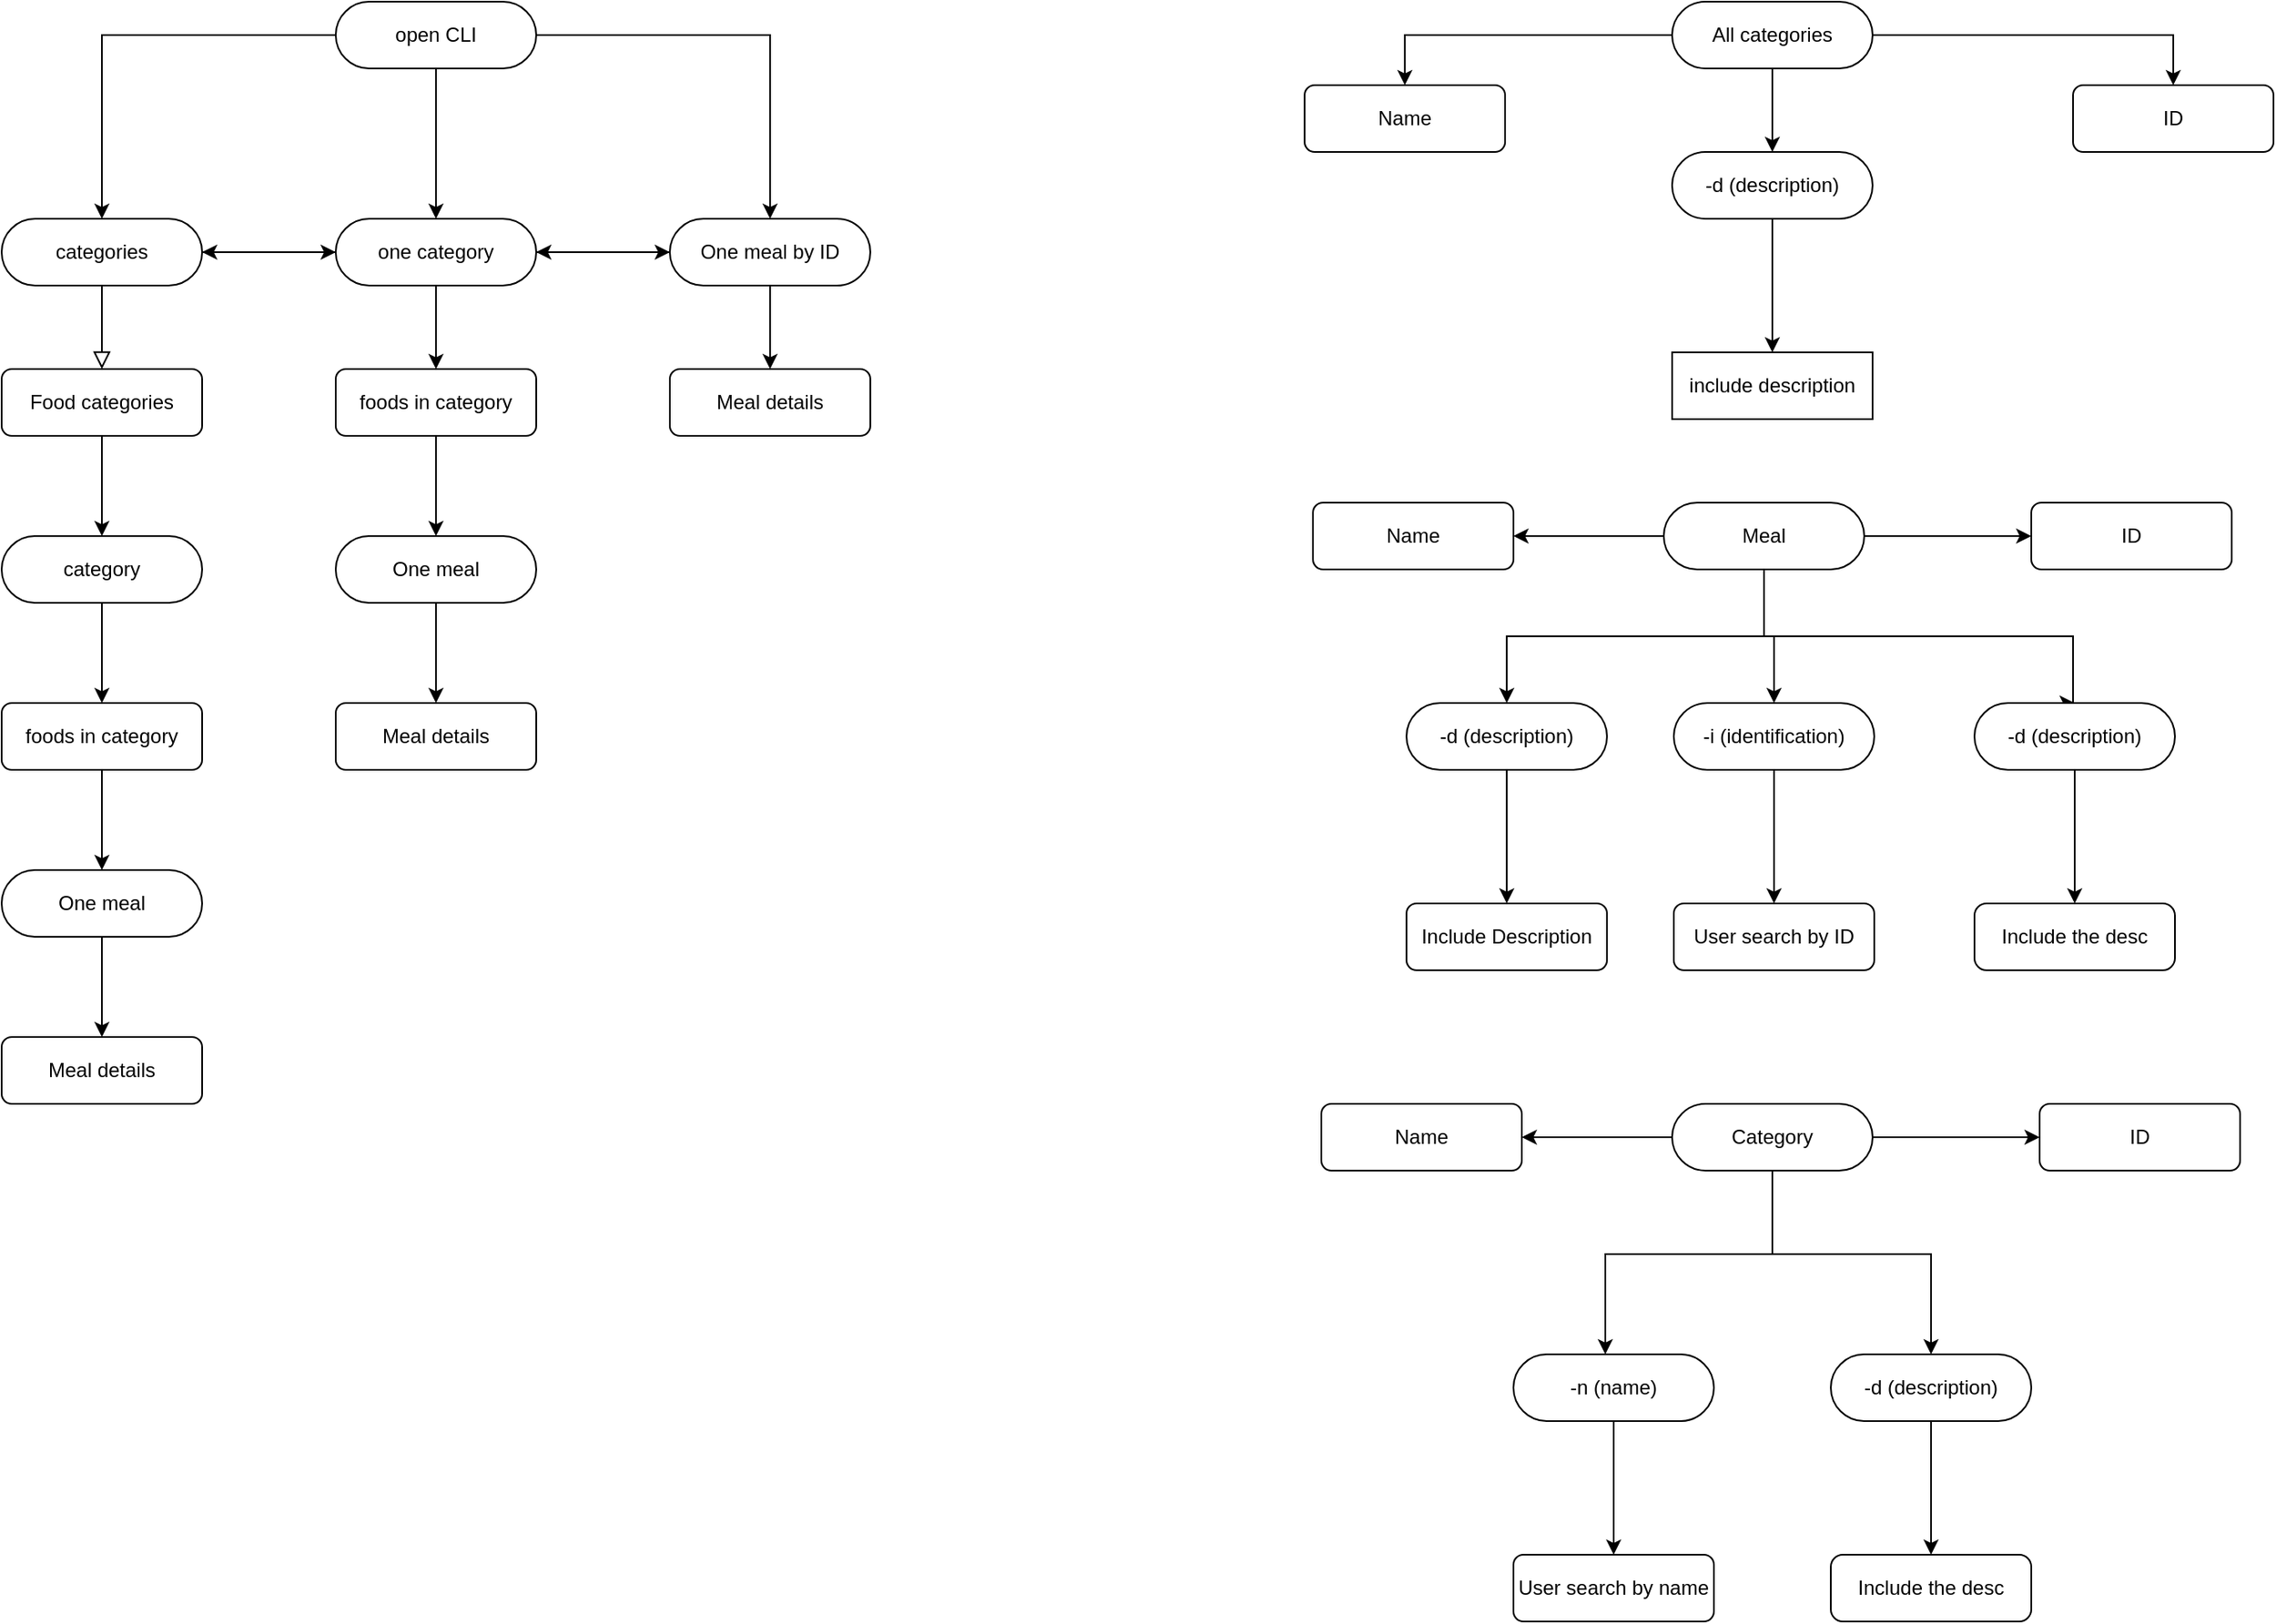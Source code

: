 <mxfile version="12.8.8" type="device"><diagram id="C5RBs43oDa-KdzZeNtuy" name="Page-1"><mxGraphModel dx="1650" dy="1093" grid="1" gridSize="10" guides="1" tooltips="1" connect="1" arrows="1" fold="1" page="1" pageScale="1" pageWidth="827" pageHeight="1169" math="0" shadow="0"><root><mxCell id="WIyWlLk6GJQsqaUBKTNV-0"/><mxCell id="WIyWlLk6GJQsqaUBKTNV-1" parent="WIyWlLk6GJQsqaUBKTNV-0"/><mxCell id="WIyWlLk6GJQsqaUBKTNV-2" value="" style="rounded=0;html=1;jettySize=auto;orthogonalLoop=1;fontSize=11;endArrow=block;endFill=0;endSize=8;strokeWidth=1;shadow=0;labelBackgroundColor=none;edgeStyle=orthogonalEdgeStyle;" parent="WIyWlLk6GJQsqaUBKTNV-1" source="WIyWlLk6GJQsqaUBKTNV-3" edge="1"><mxGeometry relative="1" as="geometry"><mxPoint x="220" y="260" as="targetPoint"/></mxGeometry></mxCell><mxCell id="izm1phtOsVyz-GxoChPe-9" value="" style="edgeStyle=orthogonalEdgeStyle;rounded=0;orthogonalLoop=1;jettySize=auto;html=1;" edge="1" parent="WIyWlLk6GJQsqaUBKTNV-1" source="WIyWlLk6GJQsqaUBKTNV-3" target="izm1phtOsVyz-GxoChPe-8"><mxGeometry relative="1" as="geometry"/></mxCell><mxCell id="WIyWlLk6GJQsqaUBKTNV-3" value="categories" style="rounded=1;whiteSpace=wrap;html=1;fontSize=12;glass=0;strokeWidth=1;shadow=0;arcSize=50;" parent="WIyWlLk6GJQsqaUBKTNV-1" vertex="1"><mxGeometry x="160" y="170" width="120" height="40" as="geometry"/></mxCell><mxCell id="izm1phtOsVyz-GxoChPe-15" style="edgeStyle=orthogonalEdgeStyle;rounded=0;orthogonalLoop=1;jettySize=auto;html=1;" edge="1" parent="WIyWlLk6GJQsqaUBKTNV-1" source="izm1phtOsVyz-GxoChPe-8" target="izm1phtOsVyz-GxoChPe-10"><mxGeometry relative="1" as="geometry"/></mxCell><mxCell id="izm1phtOsVyz-GxoChPe-21" style="edgeStyle=orthogonalEdgeStyle;rounded=0;orthogonalLoop=1;jettySize=auto;html=1;entryX=0;entryY=0.5;entryDx=0;entryDy=0;" edge="1" parent="WIyWlLk6GJQsqaUBKTNV-1" source="izm1phtOsVyz-GxoChPe-8" target="izm1phtOsVyz-GxoChPe-13"><mxGeometry relative="1" as="geometry"/></mxCell><mxCell id="izm1phtOsVyz-GxoChPe-23" style="edgeStyle=orthogonalEdgeStyle;rounded=0;orthogonalLoop=1;jettySize=auto;html=1;" edge="1" parent="WIyWlLk6GJQsqaUBKTNV-1" source="izm1phtOsVyz-GxoChPe-8" target="WIyWlLk6GJQsqaUBKTNV-3"><mxGeometry relative="1" as="geometry"/></mxCell><mxCell id="izm1phtOsVyz-GxoChPe-8" value="one category" style="rounded=1;whiteSpace=wrap;html=1;fontSize=12;glass=0;strokeWidth=1;shadow=0;arcSize=50;" vertex="1" parent="WIyWlLk6GJQsqaUBKTNV-1"><mxGeometry x="360" y="170" width="120" height="40" as="geometry"/></mxCell><mxCell id="izm1phtOsVyz-GxoChPe-1" style="edgeStyle=orthogonalEdgeStyle;rounded=0;orthogonalLoop=1;jettySize=auto;html=1;" edge="1" parent="WIyWlLk6GJQsqaUBKTNV-1" source="WIyWlLk6GJQsqaUBKTNV-11" target="izm1phtOsVyz-GxoChPe-0"><mxGeometry relative="1" as="geometry"/></mxCell><mxCell id="WIyWlLk6GJQsqaUBKTNV-11" value="Food categories" style="rounded=1;whiteSpace=wrap;html=1;fontSize=12;glass=0;strokeWidth=1;shadow=0;" parent="WIyWlLk6GJQsqaUBKTNV-1" vertex="1"><mxGeometry x="160" y="260" width="120" height="40" as="geometry"/></mxCell><mxCell id="izm1phtOsVyz-GxoChPe-3" style="edgeStyle=orthogonalEdgeStyle;rounded=0;orthogonalLoop=1;jettySize=auto;html=1;entryX=0.5;entryY=0;entryDx=0;entryDy=0;" edge="1" parent="WIyWlLk6GJQsqaUBKTNV-1" source="izm1phtOsVyz-GxoChPe-0" target="izm1phtOsVyz-GxoChPe-2"><mxGeometry relative="1" as="geometry"/></mxCell><mxCell id="izm1phtOsVyz-GxoChPe-0" value="category" style="rounded=1;whiteSpace=wrap;html=1;fontSize=12;glass=0;strokeWidth=1;shadow=0;arcSize=50;" vertex="1" parent="WIyWlLk6GJQsqaUBKTNV-1"><mxGeometry x="160" y="360" width="120" height="40" as="geometry"/></mxCell><mxCell id="izm1phtOsVyz-GxoChPe-6" style="edgeStyle=orthogonalEdgeStyle;rounded=0;orthogonalLoop=1;jettySize=auto;html=1;entryX=0.5;entryY=0;entryDx=0;entryDy=0;" edge="1" parent="WIyWlLk6GJQsqaUBKTNV-1" source="izm1phtOsVyz-GxoChPe-2" target="izm1phtOsVyz-GxoChPe-4"><mxGeometry relative="1" as="geometry"/></mxCell><mxCell id="izm1phtOsVyz-GxoChPe-2" value="foods in category" style="rounded=1;whiteSpace=wrap;html=1;fontSize=12;glass=0;strokeWidth=1;shadow=0;" vertex="1" parent="WIyWlLk6GJQsqaUBKTNV-1"><mxGeometry x="160" y="460" width="120" height="40" as="geometry"/></mxCell><mxCell id="izm1phtOsVyz-GxoChPe-7" style="edgeStyle=orthogonalEdgeStyle;rounded=0;orthogonalLoop=1;jettySize=auto;html=1;" edge="1" parent="WIyWlLk6GJQsqaUBKTNV-1" source="izm1phtOsVyz-GxoChPe-4" target="izm1phtOsVyz-GxoChPe-5"><mxGeometry relative="1" as="geometry"/></mxCell><mxCell id="izm1phtOsVyz-GxoChPe-4" value="One meal" style="rounded=1;whiteSpace=wrap;html=1;fontSize=12;glass=0;strokeWidth=1;shadow=0;arcSize=50;" vertex="1" parent="WIyWlLk6GJQsqaUBKTNV-1"><mxGeometry x="160" y="560" width="120" height="40" as="geometry"/></mxCell><mxCell id="izm1phtOsVyz-GxoChPe-5" value="Meal details" style="rounded=1;whiteSpace=wrap;html=1;fontSize=12;glass=0;strokeWidth=1;shadow=0;" vertex="1" parent="WIyWlLk6GJQsqaUBKTNV-1"><mxGeometry x="160" y="660" width="120" height="40" as="geometry"/></mxCell><mxCell id="izm1phtOsVyz-GxoChPe-17" style="edgeStyle=orthogonalEdgeStyle;rounded=0;orthogonalLoop=1;jettySize=auto;html=1;" edge="1" parent="WIyWlLk6GJQsqaUBKTNV-1" source="izm1phtOsVyz-GxoChPe-10" target="izm1phtOsVyz-GxoChPe-11"><mxGeometry relative="1" as="geometry"/></mxCell><mxCell id="izm1phtOsVyz-GxoChPe-10" value="foods in category" style="rounded=1;whiteSpace=wrap;html=1;fontSize=12;glass=0;strokeWidth=1;shadow=0;" vertex="1" parent="WIyWlLk6GJQsqaUBKTNV-1"><mxGeometry x="360" y="260" width="120" height="40" as="geometry"/></mxCell><mxCell id="izm1phtOsVyz-GxoChPe-19" style="edgeStyle=orthogonalEdgeStyle;rounded=0;orthogonalLoop=1;jettySize=auto;html=1;entryX=0.5;entryY=0;entryDx=0;entryDy=0;" edge="1" parent="WIyWlLk6GJQsqaUBKTNV-1" source="izm1phtOsVyz-GxoChPe-11" target="izm1phtOsVyz-GxoChPe-12"><mxGeometry relative="1" as="geometry"/></mxCell><mxCell id="izm1phtOsVyz-GxoChPe-11" value="One meal" style="rounded=1;whiteSpace=wrap;html=1;fontSize=12;glass=0;strokeWidth=1;shadow=0;arcSize=50;" vertex="1" parent="WIyWlLk6GJQsqaUBKTNV-1"><mxGeometry x="360" y="360" width="120" height="40" as="geometry"/></mxCell><mxCell id="izm1phtOsVyz-GxoChPe-12" value="Meal details" style="rounded=1;whiteSpace=wrap;html=1;fontSize=12;glass=0;strokeWidth=1;shadow=0;" vertex="1" parent="WIyWlLk6GJQsqaUBKTNV-1"><mxGeometry x="360" y="460" width="120" height="40" as="geometry"/></mxCell><mxCell id="izm1phtOsVyz-GxoChPe-20" style="edgeStyle=orthogonalEdgeStyle;rounded=0;orthogonalLoop=1;jettySize=auto;html=1;" edge="1" parent="WIyWlLk6GJQsqaUBKTNV-1" source="izm1phtOsVyz-GxoChPe-13" target="izm1phtOsVyz-GxoChPe-14"><mxGeometry relative="1" as="geometry"/></mxCell><mxCell id="izm1phtOsVyz-GxoChPe-22" style="edgeStyle=orthogonalEdgeStyle;rounded=0;orthogonalLoop=1;jettySize=auto;html=1;entryX=1;entryY=0.5;entryDx=0;entryDy=0;" edge="1" parent="WIyWlLk6GJQsqaUBKTNV-1" source="izm1phtOsVyz-GxoChPe-13" target="izm1phtOsVyz-GxoChPe-8"><mxGeometry relative="1" as="geometry"/></mxCell><mxCell id="izm1phtOsVyz-GxoChPe-13" value="One meal by ID" style="rounded=1;whiteSpace=wrap;html=1;fontSize=12;glass=0;strokeWidth=1;shadow=0;arcSize=50;" vertex="1" parent="WIyWlLk6GJQsqaUBKTNV-1"><mxGeometry x="560" y="170" width="120" height="40" as="geometry"/></mxCell><mxCell id="izm1phtOsVyz-GxoChPe-14" value="Meal details" style="rounded=1;whiteSpace=wrap;html=1;fontSize=12;glass=0;strokeWidth=1;shadow=0;" vertex="1" parent="WIyWlLk6GJQsqaUBKTNV-1"><mxGeometry x="560" y="260" width="120" height="40" as="geometry"/></mxCell><mxCell id="izm1phtOsVyz-GxoChPe-25" style="edgeStyle=orthogonalEdgeStyle;rounded=0;orthogonalLoop=1;jettySize=auto;html=1;" edge="1" parent="WIyWlLk6GJQsqaUBKTNV-1" source="izm1phtOsVyz-GxoChPe-24" target="izm1phtOsVyz-GxoChPe-8"><mxGeometry relative="1" as="geometry"/></mxCell><mxCell id="izm1phtOsVyz-GxoChPe-26" style="edgeStyle=orthogonalEdgeStyle;rounded=0;orthogonalLoop=1;jettySize=auto;html=1;" edge="1" parent="WIyWlLk6GJQsqaUBKTNV-1" source="izm1phtOsVyz-GxoChPe-24" target="izm1phtOsVyz-GxoChPe-13"><mxGeometry relative="1" as="geometry"/></mxCell><mxCell id="izm1phtOsVyz-GxoChPe-27" style="edgeStyle=orthogonalEdgeStyle;rounded=0;orthogonalLoop=1;jettySize=auto;html=1;entryX=0.5;entryY=0;entryDx=0;entryDy=0;" edge="1" parent="WIyWlLk6GJQsqaUBKTNV-1" source="izm1phtOsVyz-GxoChPe-24" target="WIyWlLk6GJQsqaUBKTNV-3"><mxGeometry relative="1" as="geometry"/></mxCell><mxCell id="izm1phtOsVyz-GxoChPe-24" value="open CLI" style="rounded=1;whiteSpace=wrap;html=1;fontSize=12;glass=0;strokeWidth=1;shadow=0;arcSize=50;" vertex="1" parent="WIyWlLk6GJQsqaUBKTNV-1"><mxGeometry x="360" y="40" width="120" height="40" as="geometry"/></mxCell><mxCell id="izm1phtOsVyz-GxoChPe-31" value="" style="edgeStyle=orthogonalEdgeStyle;rounded=0;orthogonalLoop=1;jettySize=auto;html=1;" edge="1" parent="WIyWlLk6GJQsqaUBKTNV-1" source="izm1phtOsVyz-GxoChPe-28" target="izm1phtOsVyz-GxoChPe-30"><mxGeometry relative="1" as="geometry"/></mxCell><mxCell id="izm1phtOsVyz-GxoChPe-38" value="" style="edgeStyle=orthogonalEdgeStyle;rounded=0;orthogonalLoop=1;jettySize=auto;html=1;" edge="1" parent="WIyWlLk6GJQsqaUBKTNV-1" source="izm1phtOsVyz-GxoChPe-28" target="izm1phtOsVyz-GxoChPe-37"><mxGeometry relative="1" as="geometry"/></mxCell><mxCell id="izm1phtOsVyz-GxoChPe-40" value="" style="edgeStyle=orthogonalEdgeStyle;rounded=0;orthogonalLoop=1;jettySize=auto;html=1;" edge="1" parent="WIyWlLk6GJQsqaUBKTNV-1" source="izm1phtOsVyz-GxoChPe-28" target="izm1phtOsVyz-GxoChPe-39"><mxGeometry relative="1" as="geometry"/></mxCell><mxCell id="izm1phtOsVyz-GxoChPe-28" value="All categories" style="rounded=1;whiteSpace=wrap;html=1;fontSize=12;glass=0;strokeWidth=1;shadow=0;arcSize=50;" vertex="1" parent="WIyWlLk6GJQsqaUBKTNV-1"><mxGeometry x="1160" y="40" width="120" height="40" as="geometry"/></mxCell><mxCell id="izm1phtOsVyz-GxoChPe-39" value="Name" style="rounded=1;whiteSpace=wrap;html=1;fontSize=12;glass=0;strokeWidth=1;shadow=0;" vertex="1" parent="WIyWlLk6GJQsqaUBKTNV-1"><mxGeometry x="940" y="90" width="120" height="40" as="geometry"/></mxCell><mxCell id="izm1phtOsVyz-GxoChPe-37" value="ID" style="rounded=1;whiteSpace=wrap;html=1;fontSize=12;glass=0;strokeWidth=1;shadow=0;" vertex="1" parent="WIyWlLk6GJQsqaUBKTNV-1"><mxGeometry x="1400" y="90" width="120" height="40" as="geometry"/></mxCell><mxCell id="izm1phtOsVyz-GxoChPe-36" value="" style="edgeStyle=orthogonalEdgeStyle;rounded=0;orthogonalLoop=1;jettySize=auto;html=1;" edge="1" parent="WIyWlLk6GJQsqaUBKTNV-1" source="izm1phtOsVyz-GxoChPe-30" target="izm1phtOsVyz-GxoChPe-35"><mxGeometry relative="1" as="geometry"/></mxCell><mxCell id="izm1phtOsVyz-GxoChPe-30" value="-d (description)" style="rounded=1;whiteSpace=wrap;html=1;fontSize=12;glass=0;strokeWidth=1;shadow=0;arcSize=50;" vertex="1" parent="WIyWlLk6GJQsqaUBKTNV-1"><mxGeometry x="1160" y="130" width="120" height="40" as="geometry"/></mxCell><mxCell id="izm1phtOsVyz-GxoChPe-35" value="include description" style="rounded=1;whiteSpace=wrap;html=1;fontSize=12;glass=0;strokeWidth=1;shadow=0;arcSize=0;" vertex="1" parent="WIyWlLk6GJQsqaUBKTNV-1"><mxGeometry x="1160" y="250" width="120" height="40" as="geometry"/></mxCell><mxCell id="izm1phtOsVyz-GxoChPe-43" value="" style="edgeStyle=orthogonalEdgeStyle;rounded=0;orthogonalLoop=1;jettySize=auto;html=1;" edge="1" parent="WIyWlLk6GJQsqaUBKTNV-1" source="izm1phtOsVyz-GxoChPe-34" target="izm1phtOsVyz-GxoChPe-42"><mxGeometry relative="1" as="geometry"/></mxCell><mxCell id="izm1phtOsVyz-GxoChPe-45" value="" style="edgeStyle=orthogonalEdgeStyle;rounded=0;orthogonalLoop=1;jettySize=auto;html=1;" edge="1" parent="WIyWlLk6GJQsqaUBKTNV-1" source="izm1phtOsVyz-GxoChPe-34" target="izm1phtOsVyz-GxoChPe-44"><mxGeometry relative="1" as="geometry"/></mxCell><mxCell id="izm1phtOsVyz-GxoChPe-47" value="" style="edgeStyle=orthogonalEdgeStyle;rounded=0;orthogonalLoop=1;jettySize=auto;html=1;" edge="1" parent="WIyWlLk6GJQsqaUBKTNV-1" source="izm1phtOsVyz-GxoChPe-34" target="izm1phtOsVyz-GxoChPe-46"><mxGeometry relative="1" as="geometry"><Array as="points"><mxPoint x="1215" y="420"/><mxPoint x="1061" y="420"/></Array></mxGeometry></mxCell><mxCell id="izm1phtOsVyz-GxoChPe-52" style="edgeStyle=orthogonalEdgeStyle;rounded=0;orthogonalLoop=1;jettySize=auto;html=1;" edge="1" parent="WIyWlLk6GJQsqaUBKTNV-1" source="izm1phtOsVyz-GxoChPe-34" target="izm1phtOsVyz-GxoChPe-51"><mxGeometry relative="1" as="geometry"/></mxCell><mxCell id="izm1phtOsVyz-GxoChPe-77" style="edgeStyle=orthogonalEdgeStyle;rounded=0;orthogonalLoop=1;jettySize=auto;html=1;entryX=0.5;entryY=0;entryDx=0;entryDy=0;" edge="1" parent="WIyWlLk6GJQsqaUBKTNV-1" source="izm1phtOsVyz-GxoChPe-34" target="izm1phtOsVyz-GxoChPe-78"><mxGeometry relative="1" as="geometry"><mxPoint x="1435" y="460" as="targetPoint"/><Array as="points"><mxPoint x="1215" y="420"/><mxPoint x="1400" y="420"/></Array></mxGeometry></mxCell><mxCell id="izm1phtOsVyz-GxoChPe-34" value="Meal" style="rounded=1;whiteSpace=wrap;html=1;fontSize=12;glass=0;strokeWidth=1;shadow=0;arcSize=50;" vertex="1" parent="WIyWlLk6GJQsqaUBKTNV-1"><mxGeometry x="1155" y="340" width="120" height="40" as="geometry"/></mxCell><mxCell id="izm1phtOsVyz-GxoChPe-49" value="" style="edgeStyle=orthogonalEdgeStyle;rounded=0;orthogonalLoop=1;jettySize=auto;html=1;" edge="1" parent="WIyWlLk6GJQsqaUBKTNV-1" source="izm1phtOsVyz-GxoChPe-46" target="izm1phtOsVyz-GxoChPe-48"><mxGeometry relative="1" as="geometry"/></mxCell><mxCell id="izm1phtOsVyz-GxoChPe-46" value="-d (description)" style="rounded=1;whiteSpace=wrap;html=1;fontSize=12;glass=0;strokeWidth=1;shadow=0;arcSize=50;" vertex="1" parent="WIyWlLk6GJQsqaUBKTNV-1"><mxGeometry x="1001" y="460" width="120" height="40" as="geometry"/></mxCell><mxCell id="izm1phtOsVyz-GxoChPe-48" value="Include Description" style="rounded=1;whiteSpace=wrap;html=1;fontSize=12;glass=0;strokeWidth=1;shadow=0;" vertex="1" parent="WIyWlLk6GJQsqaUBKTNV-1"><mxGeometry x="1001" y="580" width="120" height="40" as="geometry"/></mxCell><mxCell id="izm1phtOsVyz-GxoChPe-44" value="ID" style="rounded=1;whiteSpace=wrap;html=1;fontSize=12;glass=0;strokeWidth=1;shadow=0;" vertex="1" parent="WIyWlLk6GJQsqaUBKTNV-1"><mxGeometry x="1375" y="340" width="120" height="40" as="geometry"/></mxCell><mxCell id="izm1phtOsVyz-GxoChPe-42" value="Name" style="rounded=1;whiteSpace=wrap;html=1;fontSize=12;glass=0;strokeWidth=1;shadow=0;" vertex="1" parent="WIyWlLk6GJQsqaUBKTNV-1"><mxGeometry x="945" y="340" width="120" height="40" as="geometry"/></mxCell><mxCell id="izm1phtOsVyz-GxoChPe-54" value="" style="edgeStyle=orthogonalEdgeStyle;rounded=0;orthogonalLoop=1;jettySize=auto;html=1;" edge="1" parent="WIyWlLk6GJQsqaUBKTNV-1" source="izm1phtOsVyz-GxoChPe-51"><mxGeometry relative="1" as="geometry"><mxPoint x="1221" y="580" as="targetPoint"/></mxGeometry></mxCell><mxCell id="izm1phtOsVyz-GxoChPe-51" value="-i (identification)" style="rounded=1;whiteSpace=wrap;html=1;fontSize=12;glass=0;strokeWidth=1;shadow=0;arcSize=50;" vertex="1" parent="WIyWlLk6GJQsqaUBKTNV-1"><mxGeometry x="1161" y="460" width="120" height="40" as="geometry"/></mxCell><mxCell id="izm1phtOsVyz-GxoChPe-55" value="User search by ID" style="rounded=1;whiteSpace=wrap;html=1;fontSize=12;glass=0;strokeWidth=1;shadow=0;" vertex="1" parent="WIyWlLk6GJQsqaUBKTNV-1"><mxGeometry x="1161" y="580" width="120" height="40" as="geometry"/></mxCell><mxCell id="izm1phtOsVyz-GxoChPe-58" value="" style="edgeStyle=orthogonalEdgeStyle;rounded=0;orthogonalLoop=1;jettySize=auto;html=1;" edge="1" parent="WIyWlLk6GJQsqaUBKTNV-1" source="izm1phtOsVyz-GxoChPe-56" target="izm1phtOsVyz-GxoChPe-57"><mxGeometry relative="1" as="geometry"/></mxCell><mxCell id="izm1phtOsVyz-GxoChPe-60" value="" style="edgeStyle=orthogonalEdgeStyle;rounded=0;orthogonalLoop=1;jettySize=auto;html=1;" edge="1" parent="WIyWlLk6GJQsqaUBKTNV-1" source="izm1phtOsVyz-GxoChPe-56" target="izm1phtOsVyz-GxoChPe-59"><mxGeometry relative="1" as="geometry"/></mxCell><mxCell id="izm1phtOsVyz-GxoChPe-62" value="" style="edgeStyle=orthogonalEdgeStyle;rounded=0;orthogonalLoop=1;jettySize=auto;html=1;" edge="1" parent="WIyWlLk6GJQsqaUBKTNV-1" source="izm1phtOsVyz-GxoChPe-56" target="izm1phtOsVyz-GxoChPe-61"><mxGeometry relative="1" as="geometry"><Array as="points"><mxPoint x="1220" y="790"/><mxPoint x="1120" y="790"/></Array></mxGeometry></mxCell><mxCell id="izm1phtOsVyz-GxoChPe-73" style="edgeStyle=orthogonalEdgeStyle;rounded=0;orthogonalLoop=1;jettySize=auto;html=1;" edge="1" parent="WIyWlLk6GJQsqaUBKTNV-1" source="izm1phtOsVyz-GxoChPe-56" target="izm1phtOsVyz-GxoChPe-71"><mxGeometry relative="1" as="geometry"><Array as="points"><mxPoint x="1220" y="790"/><mxPoint x="1315" y="790"/></Array></mxGeometry></mxCell><mxCell id="izm1phtOsVyz-GxoChPe-56" value="Category" style="rounded=1;whiteSpace=wrap;html=1;fontSize=12;glass=0;strokeWidth=1;shadow=0;arcSize=50;" vertex="1" parent="WIyWlLk6GJQsqaUBKTNV-1"><mxGeometry x="1160" y="700" width="120" height="40" as="geometry"/></mxCell><mxCell id="izm1phtOsVyz-GxoChPe-68" value="" style="edgeStyle=orthogonalEdgeStyle;rounded=0;orthogonalLoop=1;jettySize=auto;html=1;" edge="1" parent="WIyWlLk6GJQsqaUBKTNV-1" source="izm1phtOsVyz-GxoChPe-61" target="izm1phtOsVyz-GxoChPe-67"><mxGeometry relative="1" as="geometry"/></mxCell><mxCell id="izm1phtOsVyz-GxoChPe-61" value="-n (name)" style="rounded=1;whiteSpace=wrap;html=1;fontSize=12;glass=0;strokeWidth=1;shadow=0;arcSize=50;" vertex="1" parent="WIyWlLk6GJQsqaUBKTNV-1"><mxGeometry x="1065" y="850" width="120" height="40" as="geometry"/></mxCell><mxCell id="izm1phtOsVyz-GxoChPe-67" value="User search by name" style="rounded=1;whiteSpace=wrap;html=1;fontSize=12;glass=0;strokeWidth=1;shadow=0;" vertex="1" parent="WIyWlLk6GJQsqaUBKTNV-1"><mxGeometry x="1065" y="970" width="120" height="40" as="geometry"/></mxCell><mxCell id="izm1phtOsVyz-GxoChPe-59" value="ID" style="rounded=1;whiteSpace=wrap;html=1;fontSize=12;glass=0;strokeWidth=1;shadow=0;" vertex="1" parent="WIyWlLk6GJQsqaUBKTNV-1"><mxGeometry x="1380" y="700" width="120" height="40" as="geometry"/></mxCell><mxCell id="izm1phtOsVyz-GxoChPe-57" value="Name" style="rounded=1;whiteSpace=wrap;html=1;fontSize=12;glass=0;strokeWidth=1;shadow=0;" vertex="1" parent="WIyWlLk6GJQsqaUBKTNV-1"><mxGeometry x="950" y="700" width="120" height="40" as="geometry"/></mxCell><mxCell id="izm1phtOsVyz-GxoChPe-75" value="" style="edgeStyle=orthogonalEdgeStyle;rounded=0;orthogonalLoop=1;jettySize=auto;html=1;" edge="1" parent="WIyWlLk6GJQsqaUBKTNV-1" source="izm1phtOsVyz-GxoChPe-71" target="izm1phtOsVyz-GxoChPe-74"><mxGeometry relative="1" as="geometry"/></mxCell><mxCell id="izm1phtOsVyz-GxoChPe-71" value="-d (description)" style="rounded=1;whiteSpace=wrap;html=1;fontSize=12;glass=0;strokeWidth=1;shadow=0;arcSize=50;" vertex="1" parent="WIyWlLk6GJQsqaUBKTNV-1"><mxGeometry x="1255" y="850" width="120" height="40" as="geometry"/></mxCell><mxCell id="izm1phtOsVyz-GxoChPe-74" value="Include the desc" style="rounded=1;whiteSpace=wrap;html=1;fontSize=12;glass=0;strokeWidth=1;shadow=0;arcSize=18;" vertex="1" parent="WIyWlLk6GJQsqaUBKTNV-1"><mxGeometry x="1255" y="970" width="120" height="40" as="geometry"/></mxCell><mxCell id="izm1phtOsVyz-GxoChPe-80" style="edgeStyle=orthogonalEdgeStyle;rounded=0;orthogonalLoop=1;jettySize=auto;html=1;" edge="1" parent="WIyWlLk6GJQsqaUBKTNV-1" source="izm1phtOsVyz-GxoChPe-78" target="izm1phtOsVyz-GxoChPe-79"><mxGeometry relative="1" as="geometry"/></mxCell><mxCell id="izm1phtOsVyz-GxoChPe-78" value="-d (description)" style="rounded=1;whiteSpace=wrap;html=1;fontSize=12;glass=0;strokeWidth=1;shadow=0;arcSize=50;" vertex="1" parent="WIyWlLk6GJQsqaUBKTNV-1"><mxGeometry x="1341" y="460" width="120" height="40" as="geometry"/></mxCell><mxCell id="izm1phtOsVyz-GxoChPe-79" value="Include the desc" style="rounded=1;whiteSpace=wrap;html=1;fontSize=12;glass=0;strokeWidth=1;shadow=0;arcSize=18;" vertex="1" parent="WIyWlLk6GJQsqaUBKTNV-1"><mxGeometry x="1341" y="580" width="120" height="40" as="geometry"/></mxCell></root></mxGraphModel></diagram></mxfile>